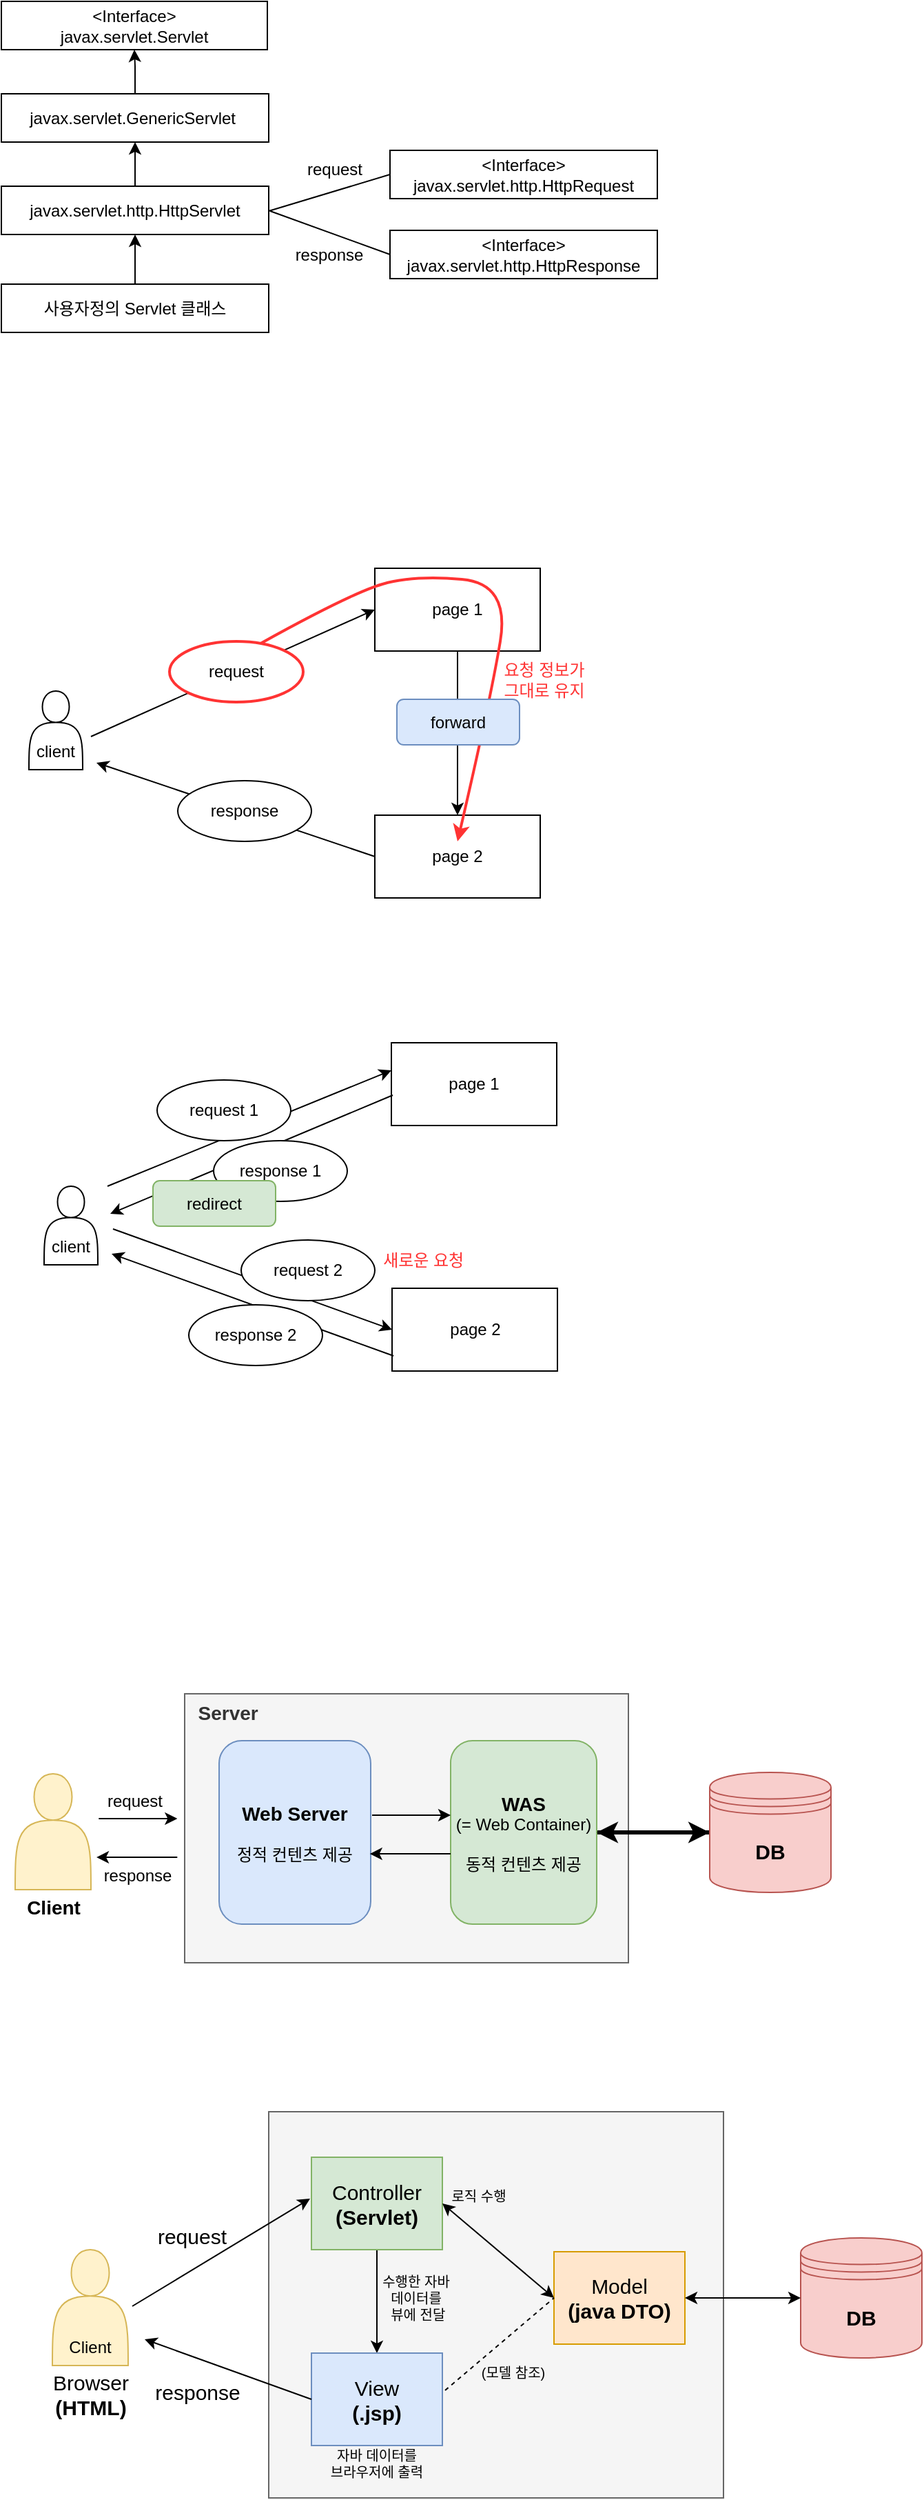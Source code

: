 <mxfile version="15.2.5" type="device"><diagram id="som9shV9PlpqG_TvJJ47" name="Page-1"><mxGraphModel dx="1044" dy="752" grid="0" gridSize="10" guides="1" tooltips="1" connect="1" arrows="1" fold="1" page="1" pageScale="1" pageWidth="827" pageHeight="1169" math="0" shadow="0"><root><mxCell id="0"/><mxCell id="1" parent="0"/><mxCell id="8ZvzGrSSECId0DCFsFgJ-28" value="" style="rounded=0;whiteSpace=wrap;html=1;fontSize=15;fillColor=#f5f5f5;strokeColor=#666666;fontColor=#333333;" parent="1" vertex="1"><mxGeometry x="248" y="1586" width="330" height="280" as="geometry"/></mxCell><mxCell id="8ZvzGrSSECId0DCFsFgJ-4" value="&lt;b style=&quot;font-size: 14px&quot;&gt;&lt;font style=&quot;font-size: 14px&quot;&gt;&amp;nbsp; Server&lt;br&gt;&lt;br&gt;&lt;br&gt;&lt;br&gt;&lt;br&gt;&lt;br&gt;&lt;br&gt;&lt;br&gt;&lt;br&gt;&lt;br&gt;&lt;/font&gt;&lt;/b&gt;&lt;div style=&quot;font-size: 14px&quot;&gt;&lt;br&gt;&lt;/div&gt;" style="rounded=0;whiteSpace=wrap;html=1;fillColor=#f5f5f5;strokeColor=#666666;fontColor=#333333;align=left;" parent="1" vertex="1"><mxGeometry x="187" y="1283" width="322" height="195" as="geometry"/></mxCell><mxCell id="xeNkcpAxqApHpcPDh7IG-1" value="&amp;lt;Interface&amp;gt;&lt;br&gt;javax.servlet.Servlet" style="rounded=0;whiteSpace=wrap;html=1;" parent="1" vertex="1"><mxGeometry x="54" y="56" width="193" height="35" as="geometry"/></mxCell><mxCell id="xeNkcpAxqApHpcPDh7IG-5" value="" style="edgeStyle=orthogonalEdgeStyle;rounded=0;orthogonalLoop=1;jettySize=auto;html=1;" parent="1" source="xeNkcpAxqApHpcPDh7IG-2" target="xeNkcpAxqApHpcPDh7IG-1" edge="1"><mxGeometry relative="1" as="geometry"/></mxCell><mxCell id="xeNkcpAxqApHpcPDh7IG-2" value="javax.servlet.GenericServlet&amp;nbsp;" style="rounded=0;whiteSpace=wrap;html=1;" parent="1" vertex="1"><mxGeometry x="54" y="123" width="194" height="35" as="geometry"/></mxCell><mxCell id="xeNkcpAxqApHpcPDh7IG-4" value="" style="edgeStyle=orthogonalEdgeStyle;rounded=0;orthogonalLoop=1;jettySize=auto;html=1;" parent="1" source="xeNkcpAxqApHpcPDh7IG-3" target="xeNkcpAxqApHpcPDh7IG-2" edge="1"><mxGeometry relative="1" as="geometry"/></mxCell><mxCell id="xeNkcpAxqApHpcPDh7IG-3" value="javax.servlet.http.HttpServlet" style="rounded=0;whiteSpace=wrap;html=1;" parent="1" vertex="1"><mxGeometry x="54" y="190" width="194" height="35" as="geometry"/></mxCell><mxCell id="xeNkcpAxqApHpcPDh7IG-6" value="&amp;lt;Interface&amp;gt;&lt;br&gt;javax.servlet.http.HttpRequest" style="rounded=0;whiteSpace=wrap;html=1;" parent="1" vertex="1"><mxGeometry x="336" y="164" width="194" height="35" as="geometry"/></mxCell><mxCell id="xeNkcpAxqApHpcPDh7IG-7" value="&amp;lt;Interface&amp;gt;&lt;br&gt;javax.servlet.http.HttpResponse" style="rounded=0;whiteSpace=wrap;html=1;" parent="1" vertex="1"><mxGeometry x="336" y="222" width="194" height="35" as="geometry"/></mxCell><mxCell id="zwWDsz12HvMcF-cDrGqb-1" value="" style="endArrow=none;html=1;entryX=0;entryY=0.5;entryDx=0;entryDy=0;" parent="1" target="xeNkcpAxqApHpcPDh7IG-6" edge="1"><mxGeometry width="50" height="50" relative="1" as="geometry"><mxPoint x="248" y="208" as="sourcePoint"/><mxPoint x="298" y="158" as="targetPoint"/></mxGeometry></mxCell><mxCell id="zwWDsz12HvMcF-cDrGqb-2" value="" style="endArrow=none;html=1;entryX=0;entryY=0.5;entryDx=0;entryDy=0;" parent="1" target="xeNkcpAxqApHpcPDh7IG-7" edge="1"><mxGeometry width="50" height="50" relative="1" as="geometry"><mxPoint x="249" y="208" as="sourcePoint"/><mxPoint x="322" y="190" as="targetPoint"/></mxGeometry></mxCell><mxCell id="zwWDsz12HvMcF-cDrGqb-3" value="request" style="text;html=1;strokeColor=none;fillColor=none;align=center;verticalAlign=middle;whiteSpace=wrap;rounded=0;" parent="1" vertex="1"><mxGeometry x="276" y="168" width="40" height="20" as="geometry"/></mxCell><mxCell id="zwWDsz12HvMcF-cDrGqb-4" value="response" style="text;html=1;strokeColor=none;fillColor=none;align=center;verticalAlign=middle;whiteSpace=wrap;rounded=0;" parent="1" vertex="1"><mxGeometry x="272" y="229.5" width="40" height="20" as="geometry"/></mxCell><mxCell id="zwWDsz12HvMcF-cDrGqb-6" value="" style="edgeStyle=orthogonalEdgeStyle;rounded=0;orthogonalLoop=1;jettySize=auto;html=1;" parent="1" source="zwWDsz12HvMcF-cDrGqb-5" target="xeNkcpAxqApHpcPDh7IG-3" edge="1"><mxGeometry relative="1" as="geometry"/></mxCell><mxCell id="zwWDsz12HvMcF-cDrGqb-5" value="사용자정의 Servlet 클래스" style="rounded=0;whiteSpace=wrap;html=1;" parent="1" vertex="1"><mxGeometry x="54" y="261" width="194" height="35" as="geometry"/></mxCell><mxCell id="zwWDsz12HvMcF-cDrGqb-7" value="&lt;br&gt;&lt;br&gt;client" style="shape=actor;whiteSpace=wrap;html=1;" parent="1" vertex="1"><mxGeometry x="74" y="556" width="39" height="57" as="geometry"/></mxCell><mxCell id="zwWDsz12HvMcF-cDrGqb-16" value="" style="edgeStyle=orthogonalEdgeStyle;rounded=0;orthogonalLoop=1;jettySize=auto;html=1;" parent="1" source="zwWDsz12HvMcF-cDrGqb-9" target="zwWDsz12HvMcF-cDrGqb-10" edge="1"><mxGeometry relative="1" as="geometry"/></mxCell><mxCell id="zwWDsz12HvMcF-cDrGqb-10" value="page 2" style="rounded=0;whiteSpace=wrap;html=1;" parent="1" vertex="1"><mxGeometry x="325" y="646" width="120" height="60" as="geometry"/></mxCell><mxCell id="zwWDsz12HvMcF-cDrGqb-12" value="" style="endArrow=classic;html=1;entryX=0;entryY=0.5;entryDx=0;entryDy=0;" parent="1" target="zwWDsz12HvMcF-cDrGqb-9" edge="1"><mxGeometry width="50" height="50" relative="1" as="geometry"><mxPoint x="119" y="589" as="sourcePoint"/><mxPoint x="169" y="539" as="targetPoint"/></mxGeometry></mxCell><mxCell id="zwWDsz12HvMcF-cDrGqb-13" value="" style="endArrow=classic;html=1;exitX=0;exitY=0.5;exitDx=0;exitDy=0;" parent="1" source="zwWDsz12HvMcF-cDrGqb-10" edge="1"><mxGeometry width="50" height="50" relative="1" as="geometry"><mxPoint x="121" y="599" as="sourcePoint"/><mxPoint x="123" y="608" as="targetPoint"/></mxGeometry></mxCell><mxCell id="zwWDsz12HvMcF-cDrGqb-14" value="request" style="ellipse;whiteSpace=wrap;html=1;strokeColor=#FF3333;strokeWidth=2;" parent="1" vertex="1"><mxGeometry x="176" y="520" width="97" height="44" as="geometry"/></mxCell><mxCell id="zwWDsz12HvMcF-cDrGqb-20" value="response" style="ellipse;whiteSpace=wrap;html=1;" parent="1" vertex="1"><mxGeometry x="182" y="621" width="97" height="44" as="geometry"/></mxCell><mxCell id="zwWDsz12HvMcF-cDrGqb-21" value="요청 정보가 &lt;br&gt;그대로 유지" style="text;html=1;strokeColor=none;fillColor=none;align=center;verticalAlign=middle;whiteSpace=wrap;rounded=0;fontColor=#FF3333;" parent="1" vertex="1"><mxGeometry x="382" y="527" width="132" height="41" as="geometry"/></mxCell><mxCell id="zwWDsz12HvMcF-cDrGqb-9" value="page 1" style="rounded=0;whiteSpace=wrap;html=1;" parent="1" vertex="1"><mxGeometry x="325" y="467" width="120" height="60" as="geometry"/></mxCell><mxCell id="zwWDsz12HvMcF-cDrGqb-22" value="&lt;br&gt;&lt;br&gt;client" style="shape=actor;whiteSpace=wrap;html=1;" parent="1" vertex="1"><mxGeometry x="85" y="915" width="39" height="57" as="geometry"/></mxCell><mxCell id="zwWDsz12HvMcF-cDrGqb-24" value="page 2" style="rounded=0;whiteSpace=wrap;html=1;" parent="1" vertex="1"><mxGeometry x="337.5" y="989" width="120" height="60" as="geometry"/></mxCell><mxCell id="zwWDsz12HvMcF-cDrGqb-25" value="" style="endArrow=classic;html=1;" parent="1" edge="1"><mxGeometry width="50" height="50" relative="1" as="geometry"><mxPoint x="131" y="915" as="sourcePoint"/><mxPoint x="337" y="831" as="targetPoint"/></mxGeometry></mxCell><mxCell id="zwWDsz12HvMcF-cDrGqb-26" value="" style="endArrow=classic;html=1;exitX=0.017;exitY=0.867;exitDx=0;exitDy=0;exitPerimeter=0;" parent="1" edge="1"><mxGeometry width="50" height="50" relative="1" as="geometry"><mxPoint x="338.54" y="1038.02" as="sourcePoint"/><mxPoint x="134" y="964" as="targetPoint"/></mxGeometry></mxCell><mxCell id="zwWDsz12HvMcF-cDrGqb-27" value="request 1" style="ellipse;whiteSpace=wrap;html=1;strokeWidth=1;" parent="1" vertex="1"><mxGeometry x="167" y="838" width="97" height="44" as="geometry"/></mxCell><mxCell id="zwWDsz12HvMcF-cDrGqb-32" value="page 1" style="rounded=0;whiteSpace=wrap;html=1;" parent="1" vertex="1"><mxGeometry x="337" y="811" width="120" height="60" as="geometry"/></mxCell><mxCell id="zwWDsz12HvMcF-cDrGqb-33" value="" style="endArrow=classic;html=1;" parent="1" edge="1"><mxGeometry width="50" height="50" relative="1" as="geometry"><mxPoint x="338" y="849" as="sourcePoint"/><mxPoint x="133" y="935" as="targetPoint"/></mxGeometry></mxCell><mxCell id="zwWDsz12HvMcF-cDrGqb-34" value="response 1" style="ellipse;whiteSpace=wrap;html=1;strokeWidth=1;" parent="1" vertex="1"><mxGeometry x="208" y="882" width="97" height="44" as="geometry"/></mxCell><mxCell id="zwWDsz12HvMcF-cDrGqb-35" value="" style="endArrow=classic;html=1;entryX=0;entryY=0.5;entryDx=0;entryDy=0;" parent="1" target="zwWDsz12HvMcF-cDrGqb-24" edge="1"><mxGeometry width="50" height="50" relative="1" as="geometry"><mxPoint x="135" y="946" as="sourcePoint"/><mxPoint x="341" y="862" as="targetPoint"/></mxGeometry></mxCell><mxCell id="zwWDsz12HvMcF-cDrGqb-31" value="request 2" style="ellipse;whiteSpace=wrap;html=1;" parent="1" vertex="1"><mxGeometry x="228" y="954" width="97" height="44" as="geometry"/></mxCell><mxCell id="zwWDsz12HvMcF-cDrGqb-39" value="response 2" style="ellipse;whiteSpace=wrap;html=1;" parent="1" vertex="1"><mxGeometry x="190" y="1001" width="97" height="44" as="geometry"/></mxCell><mxCell id="zwWDsz12HvMcF-cDrGqb-18" value="" style="curved=1;endArrow=classic;html=1;strokeColor=#FF3333;strokeWidth=2;exitX=0.684;exitY=0.03;exitDx=0;exitDy=0;exitPerimeter=0;" parent="1" source="zwWDsz12HvMcF-cDrGqb-14" edge="1"><mxGeometry width="50" height="50" relative="1" as="geometry"><mxPoint x="230" y="515" as="sourcePoint"/><mxPoint x="385" y="665" as="targetPoint"/><Array as="points"><mxPoint x="308" y="485"/><mxPoint x="353" y="472"/><mxPoint x="423" y="478"/><mxPoint x="409" y="562"/></Array></mxGeometry></mxCell><mxCell id="zwWDsz12HvMcF-cDrGqb-17" value="forward" style="rounded=1;whiteSpace=wrap;html=1;fillColor=#dae8fc;strokeColor=#6c8ebf;" parent="1" vertex="1"><mxGeometry x="341" y="562" width="89" height="33" as="geometry"/></mxCell><mxCell id="zwWDsz12HvMcF-cDrGqb-41" value="redirect" style="rounded=1;whiteSpace=wrap;html=1;fillColor=#d5e8d4;strokeColor=#82b366;" parent="1" vertex="1"><mxGeometry x="164" y="911" width="89" height="33" as="geometry"/></mxCell><mxCell id="zwWDsz12HvMcF-cDrGqb-42" value="새로운 요청&amp;nbsp;" style="text;html=1;strokeColor=none;fillColor=none;align=center;verticalAlign=middle;whiteSpace=wrap;rounded=0;fontColor=#FF3333;" parent="1" vertex="1"><mxGeometry x="296" y="948" width="132" height="41" as="geometry"/></mxCell><mxCell id="8ZvzGrSSECId0DCFsFgJ-1" value="" style="shape=actor;whiteSpace=wrap;html=1;fillColor=#fff2cc;strokeColor=#d6b656;" parent="1" vertex="1"><mxGeometry x="64" y="1341" width="55" height="84" as="geometry"/></mxCell><mxCell id="8ZvzGrSSECId0DCFsFgJ-2" value="&lt;b&gt;&lt;font style=&quot;font-size: 14px&quot;&gt;Web Server&lt;/font&gt;&lt;/b&gt;&lt;br&gt;&lt;br&gt;정적 컨텐츠 제공" style="rounded=1;whiteSpace=wrap;html=1;fillColor=#dae8fc;strokeColor=#6c8ebf;" parent="1" vertex="1"><mxGeometry x="212" y="1317" width="110" height="133" as="geometry"/></mxCell><mxCell id="8ZvzGrSSECId0DCFsFgJ-19" value="" style="edgeStyle=orthogonalEdgeStyle;rounded=0;orthogonalLoop=1;jettySize=auto;html=1;fontSize=15;endArrow=classic;endFill=1;strokeWidth=3;" parent="1" source="8ZvzGrSSECId0DCFsFgJ-3" target="8ZvzGrSSECId0DCFsFgJ-5" edge="1"><mxGeometry relative="1" as="geometry"/></mxCell><mxCell id="8ZvzGrSSECId0DCFsFgJ-3" value="&lt;b&gt;&lt;font style=&quot;font-size: 14px&quot;&gt;WAS&lt;/font&gt;&lt;/b&gt;&lt;br&gt;(= Web Container)&lt;br&gt;&lt;br&gt;동적 컨텐츠 제공" style="rounded=1;whiteSpace=wrap;html=1;fillColor=#d5e8d4;strokeColor=#82b366;" parent="1" vertex="1"><mxGeometry x="380" y="1317" width="106" height="133" as="geometry"/></mxCell><mxCell id="8ZvzGrSSECId0DCFsFgJ-17" value="" style="edgeStyle=orthogonalEdgeStyle;rounded=0;orthogonalLoop=1;jettySize=auto;html=1;fontSize=15;strokeWidth=3;" parent="1" source="8ZvzGrSSECId0DCFsFgJ-5" target="8ZvzGrSSECId0DCFsFgJ-3" edge="1"><mxGeometry relative="1" as="geometry"><Array as="points"><mxPoint x="529" y="1384"/><mxPoint x="529" y="1384"/></Array></mxGeometry></mxCell><mxCell id="8ZvzGrSSECId0DCFsFgJ-5" value="DB" style="shape=datastore;whiteSpace=wrap;html=1;fontStyle=1;fontSize=15;fillColor=#f8cecc;strokeColor=#b85450;" parent="1" vertex="1"><mxGeometry x="568" y="1340" width="88" height="87" as="geometry"/></mxCell><mxCell id="8ZvzGrSSECId0DCFsFgJ-6" value="" style="endArrow=classic;html=1;entryX=0.019;entryY=0.346;entryDx=0;entryDy=0;entryPerimeter=0;" parent="1" edge="1"><mxGeometry width="50" height="50" relative="1" as="geometry"><mxPoint x="323" y="1371" as="sourcePoint"/><mxPoint x="380.014" y="1371.018" as="targetPoint"/></mxGeometry></mxCell><mxCell id="8ZvzGrSSECId0DCFsFgJ-7" value="" style="endArrow=classic;html=1;entryX=0.994;entryY=0.677;entryDx=0;entryDy=0;entryPerimeter=0;" parent="1" edge="1"><mxGeometry width="50" height="50" relative="1" as="geometry"><mxPoint x="380" y="1399" as="sourcePoint"/><mxPoint x="321.34" y="1399.041" as="targetPoint"/></mxGeometry></mxCell><mxCell id="8ZvzGrSSECId0DCFsFgJ-8" value="" style="endArrow=classic;html=1;entryX=0.019;entryY=0.346;entryDx=0;entryDy=0;entryPerimeter=0;" parent="1" edge="1"><mxGeometry width="50" height="50" relative="1" as="geometry"><mxPoint x="124.66" y="1373.5" as="sourcePoint"/><mxPoint x="181.674" y="1373.518" as="targetPoint"/></mxGeometry></mxCell><mxCell id="8ZvzGrSSECId0DCFsFgJ-9" value="" style="endArrow=classic;html=1;entryX=0.994;entryY=0.677;entryDx=0;entryDy=0;entryPerimeter=0;" parent="1" edge="1"><mxGeometry width="50" height="50" relative="1" as="geometry"><mxPoint x="181.66" y="1401.5" as="sourcePoint"/><mxPoint x="123.0" y="1401.541" as="targetPoint"/></mxGeometry></mxCell><mxCell id="8ZvzGrSSECId0DCFsFgJ-11" value="request&lt;span style=&quot;color: rgba(0 , 0 , 0 , 0) ; font-family: monospace ; font-size: 0px&quot;&gt;%3CmxGraphModel%3E%3Croot%3E%3CmxCell%20id%3D%220%22%2F%3E%3CmxCell%20id%3D%221%22%20parent%3D%220%22%2F%3E%3CmxCell%20id%3D%222%22%20value%3D%22%22%20style%3D%22endArrow%3Dclassic%3Bhtml%3D1%3BentryX%3D0.019%3BentryY%3D0.346%3BentryDx%3D0%3BentryDy%3D0%3BentryPerimeter%3D0%3B%22%20edge%3D%221%22%20parent%3D%221%22%3E%3CmxGeometry%20width%3D%2250%22%20height%3D%2250%22%20relative%3D%221%22%20as%3D%22geometry%22%3E%3CmxPoint%20x%3D%22278%22%20y%3D%221362%22%20as%3D%22sourcePoint%22%2F%3E%3CmxPoint%20x%3D%22335.014%22%20y%3D%221362.018%22%20as%3D%22targetPoint%22%2F%3E%3C%2FmxGeometry%3E%3C%2FmxCell%3E%3CmxCell%20id%3D%223%22%20value%3D%22%22%20style%3D%22endArrow%3Dclassic%3Bhtml%3D1%3BentryX%3D0.994%3BentryY%3D0.677%3BentryDx%3D0%3BentryDy%3D0%3BentryPerimeter%3D0%3B%22%20edge%3D%221%22%20parent%3D%221%22%3E%3CmxGeometry%20width%3D%2250%22%20height%3D%2250%22%20relative%3D%221%22%20as%3D%22geometry%22%3E%3CmxPoint%20x%3D%22335%22%20y%3D%221390%22%20as%3D%22sourcePoint%22%2F%3E%3CmxPoint%20x%3D%22276.34%22%20y%3D%221390.041%22%20as%3D%22targetPoint%22%2F%3E%3C%2FmxGeometry%3E%3C%2FmxCell%3E%3C%2Froot%3E%3C%2FmxGraphModel%3E&lt;/span&gt;" style="text;html=1;strokeColor=none;fillColor=none;align=center;verticalAlign=middle;whiteSpace=wrap;rounded=0;" parent="1" vertex="1"><mxGeometry x="131" y="1351" width="40" height="20" as="geometry"/></mxCell><mxCell id="8ZvzGrSSECId0DCFsFgJ-13" value="response" style="text;html=1;strokeColor=none;fillColor=none;align=center;verticalAlign=middle;whiteSpace=wrap;rounded=0;" parent="1" vertex="1"><mxGeometry x="133" y="1405" width="40" height="20" as="geometry"/></mxCell><mxCell id="8ZvzGrSSECId0DCFsFgJ-14" value="Client" style="text;html=1;strokeColor=none;fillColor=none;align=center;verticalAlign=middle;whiteSpace=wrap;rounded=0;fontStyle=1;fontSize=14;" parent="1" vertex="1"><mxGeometry x="72" y="1428" width="40" height="20" as="geometry"/></mxCell><mxCell id="8ZvzGrSSECId0DCFsFgJ-20" value="&lt;br&gt;&lt;br&gt;&lt;br&gt;&lt;br&gt;Client" style="shape=actor;whiteSpace=wrap;html=1;fillColor=#fff2cc;strokeColor=#d6b656;" parent="1" vertex="1"><mxGeometry x="91" y="1686" width="55" height="84" as="geometry"/></mxCell><mxCell id="8ZvzGrSSECId0DCFsFgJ-35" value="" style="edgeStyle=orthogonalEdgeStyle;rounded=0;orthogonalLoop=1;jettySize=auto;html=1;fontSize=15;endArrow=classic;endFill=1;strokeWidth=1;" parent="1" source="8ZvzGrSSECId0DCFsFgJ-21" target="8ZvzGrSSECId0DCFsFgJ-23" edge="1"><mxGeometry relative="1" as="geometry"/></mxCell><mxCell id="8ZvzGrSSECId0DCFsFgJ-21" value="Controller&lt;br&gt;&lt;b&gt;(Servlet)&lt;/b&gt;" style="rounded=0;whiteSpace=wrap;html=1;fontSize=15;fillColor=#d5e8d4;strokeColor=#82b366;" parent="1" vertex="1"><mxGeometry x="279" y="1619" width="95" height="67" as="geometry"/></mxCell><mxCell id="8ZvzGrSSECId0DCFsFgJ-23" value="View&lt;br&gt;&lt;b&gt;(.jsp)&lt;/b&gt;" style="rounded=0;whiteSpace=wrap;html=1;fontSize=15;fillColor=#dae8fc;strokeColor=#6c8ebf;" parent="1" vertex="1"><mxGeometry x="279" y="1761" width="95" height="67" as="geometry"/></mxCell><mxCell id="8ZvzGrSSECId0DCFsFgJ-24" value="Model&lt;br&gt;&lt;b&gt;(java DTO)&lt;/b&gt;" style="rounded=0;whiteSpace=wrap;html=1;fontSize=15;fillColor=#ffe6cc;strokeColor=#d79b00;" parent="1" vertex="1"><mxGeometry x="455" y="1687.5" width="95" height="67" as="geometry"/></mxCell><mxCell id="8ZvzGrSSECId0DCFsFgJ-25" value="DB" style="shape=datastore;whiteSpace=wrap;html=1;fontStyle=1;fontSize=15;fillColor=#f8cecc;strokeColor=#b85450;" parent="1" vertex="1"><mxGeometry x="634" y="1677.5" width="88" height="87" as="geometry"/></mxCell><mxCell id="8ZvzGrSSECId0DCFsFgJ-30" value="" style="endArrow=classic;html=1;fontSize=15;strokeWidth=1;" parent="1" edge="1"><mxGeometry width="50" height="50" relative="1" as="geometry"><mxPoint x="149" y="1727" as="sourcePoint"/><mxPoint x="278" y="1649" as="targetPoint"/></mxGeometry></mxCell><mxCell id="8ZvzGrSSECId0DCFsFgJ-31" value="" style="endArrow=classic;html=1;fontSize=15;strokeWidth=1;exitX=0;exitY=0.5;exitDx=0;exitDy=0;" parent="1" source="8ZvzGrSSECId0DCFsFgJ-23" edge="1"><mxGeometry width="50" height="50" relative="1" as="geometry"><mxPoint x="191" y="1725.0" as="sourcePoint"/><mxPoint x="158" y="1751" as="targetPoint"/></mxGeometry></mxCell><mxCell id="8ZvzGrSSECId0DCFsFgJ-32" value="" style="endArrow=classic;html=1;fontSize=15;strokeWidth=1;exitX=0;exitY=0.5;exitDx=0;exitDy=0;entryX=1;entryY=0.5;entryDx=0;entryDy=0;startArrow=classic;startFill=1;" parent="1" source="8ZvzGrSSECId0DCFsFgJ-24" target="8ZvzGrSSECId0DCFsFgJ-21" edge="1"><mxGeometry width="50" height="50" relative="1" as="geometry"><mxPoint x="208" y="1720.0" as="sourcePoint"/><mxPoint x="291" y="1660.0" as="targetPoint"/></mxGeometry></mxCell><mxCell id="8ZvzGrSSECId0DCFsFgJ-33" value="" style="endArrow=classic;startArrow=classic;html=1;fontSize=15;strokeWidth=1;exitX=1;exitY=0.5;exitDx=0;exitDy=0;entryX=0;entryY=0.5;entryDx=0;entryDy=0;" parent="1" source="8ZvzGrSSECId0DCFsFgJ-24" target="8ZvzGrSSECId0DCFsFgJ-25" edge="1"><mxGeometry width="50" height="50" relative="1" as="geometry"><mxPoint x="454" y="1747" as="sourcePoint"/><mxPoint x="638" y="1728" as="targetPoint"/></mxGeometry></mxCell><mxCell id="8ZvzGrSSECId0DCFsFgJ-36" value="Browser&lt;br&gt;&lt;b&gt;(HTML)&lt;/b&gt;" style="text;html=1;strokeColor=none;fillColor=none;align=center;verticalAlign=middle;whiteSpace=wrap;rounded=0;fontSize=15;" parent="1" vertex="1"><mxGeometry x="99" y="1781" width="40" height="20" as="geometry"/></mxCell><mxCell id="8ZvzGrSSECId0DCFsFgJ-38" value="request" style="text;html=1;strokeColor=none;fillColor=none;align=center;verticalAlign=middle;whiteSpace=wrap;rounded=0;fontSize=15;" parent="1" vertex="1"><mxGeometry x="153" y="1666" width="79" height="20" as="geometry"/></mxCell><mxCell id="8ZvzGrSSECId0DCFsFgJ-39" value="로직 수행" style="text;html=1;strokeColor=none;fillColor=none;align=center;verticalAlign=middle;whiteSpace=wrap;rounded=0;fontSize=10;" parent="1" vertex="1"><mxGeometry x="361" y="1637" width="79" height="20" as="geometry"/></mxCell><mxCell id="8ZvzGrSSECId0DCFsFgJ-40" value="수행한 자바 데이터를&lt;br&gt;&amp;nbsp;뷰에 전달" style="text;html=1;strokeColor=none;fillColor=none;align=center;verticalAlign=middle;whiteSpace=wrap;rounded=0;fontSize=10;" parent="1" vertex="1"><mxGeometry x="326" y="1711" width="58" height="20" as="geometry"/></mxCell><mxCell id="8ZvzGrSSECId0DCFsFgJ-41" value="자바 데이터를 &lt;br&gt;브라우저에 출력" style="text;html=1;strokeColor=none;fillColor=none;align=center;verticalAlign=middle;whiteSpace=wrap;rounded=0;fontSize=10;" parent="1" vertex="1"><mxGeometry x="286.25" y="1831" width="80.5" height="20" as="geometry"/></mxCell><mxCell id="8ZvzGrSSECId0DCFsFgJ-42" value="" style="endArrow=none;dashed=1;html=1;fontSize=10;strokeWidth=1;entryX=0;entryY=0.5;entryDx=0;entryDy=0;" parent="1" target="8ZvzGrSSECId0DCFsFgJ-24" edge="1"><mxGeometry width="50" height="50" relative="1" as="geometry"><mxPoint x="376" y="1788" as="sourcePoint"/><mxPoint x="426" y="1738" as="targetPoint"/></mxGeometry></mxCell><mxCell id="8ZvzGrSSECId0DCFsFgJ-43" value="response" style="text;html=1;strokeColor=none;fillColor=none;align=center;verticalAlign=middle;whiteSpace=wrap;rounded=0;fontSize=15;" parent="1" vertex="1"><mxGeometry x="157" y="1779" width="79" height="20" as="geometry"/></mxCell><mxCell id="8ZvzGrSSECId0DCFsFgJ-44" value="(모델 참조)" style="text;html=1;strokeColor=none;fillColor=none;align=center;verticalAlign=middle;whiteSpace=wrap;rounded=0;fontSize=10;" parent="1" vertex="1"><mxGeometry x="386" y="1764.5" width="79" height="20" as="geometry"/></mxCell></root></mxGraphModel></diagram></mxfile>